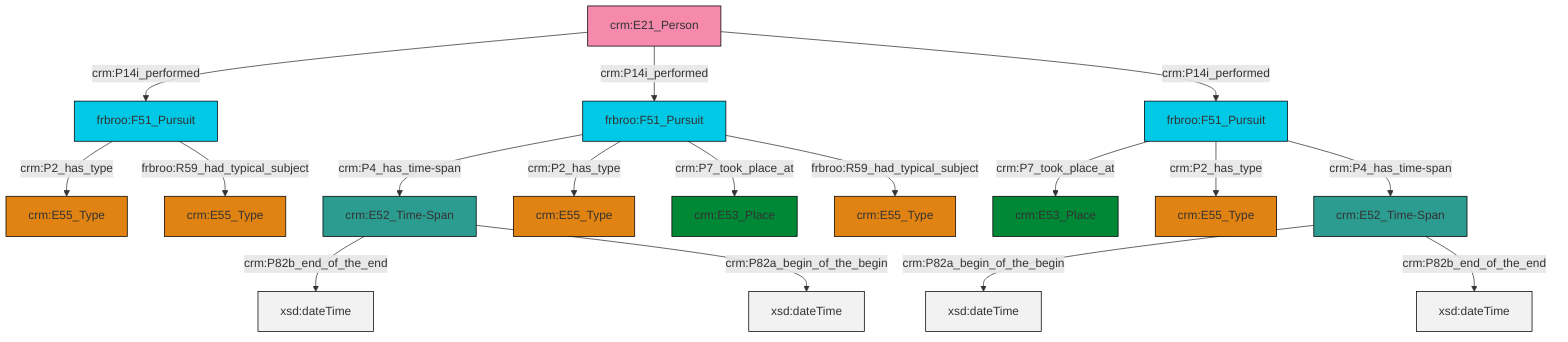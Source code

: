 graph TD
classDef Literal fill:#f2f2f2,stroke:#000000;
classDef CRM_Entity fill:#FFFFFF,stroke:#000000;
classDef Temporal_Entity fill:#00C9E6, stroke:#000000;
classDef Type fill:#E18312, stroke:#000000;
classDef Time-Span fill:#2C9C91, stroke:#000000;
classDef Appellation fill:#FFEB7F, stroke:#000000;
classDef Place fill:#008836, stroke:#000000;
classDef Persistent_Item fill:#B266B2, stroke:#000000;
classDef Conceptual_Object fill:#FFD700, stroke:#000000;
classDef Physical_Thing fill:#D2B48C, stroke:#000000;
classDef Actor fill:#f58aad, stroke:#000000;
classDef PC_Classes fill:#4ce600, stroke:#000000;
classDef Multi fill:#cccccc,stroke:#000000;

0["crm:E52_Time-Span"]:::Time-Span -->|crm:P82a_begin_of_the_begin| 1[xsd:dateTime]:::Literal
2["crm:E21_Person"]:::Actor -->|crm:P14i_performed| 3["frbroo:F51_Pursuit"]:::Temporal_Entity
7["frbroo:F51_Pursuit"]:::Temporal_Entity -->|crm:P7_took_place_at| 8["crm:E53_Place"]:::Place
9["frbroo:F51_Pursuit"]:::Temporal_Entity -->|crm:P4_has_time-span| 10["crm:E52_Time-Span"]:::Time-Span
10["crm:E52_Time-Span"]:::Time-Span -->|crm:P82b_end_of_the_end| 14[xsd:dateTime]:::Literal
2["crm:E21_Person"]:::Actor -->|crm:P14i_performed| 9["frbroo:F51_Pursuit"]:::Temporal_Entity
9["frbroo:F51_Pursuit"]:::Temporal_Entity -->|crm:P2_has_type| 17["crm:E55_Type"]:::Type
2["crm:E21_Person"]:::Actor -->|crm:P14i_performed| 7["frbroo:F51_Pursuit"]:::Temporal_Entity
3["frbroo:F51_Pursuit"]:::Temporal_Entity -->|crm:P2_has_type| 5["crm:E55_Type"]:::Type
9["frbroo:F51_Pursuit"]:::Temporal_Entity -->|crm:P7_took_place_at| 20["crm:E53_Place"]:::Place
7["frbroo:F51_Pursuit"]:::Temporal_Entity -->|crm:P2_has_type| 21["crm:E55_Type"]:::Type
3["frbroo:F51_Pursuit"]:::Temporal_Entity -->|frbroo:R59_had_typical_subject| 22["crm:E55_Type"]:::Type
10["crm:E52_Time-Span"]:::Time-Span -->|crm:P82a_begin_of_the_begin| 23[xsd:dateTime]:::Literal
9["frbroo:F51_Pursuit"]:::Temporal_Entity -->|frbroo:R59_had_typical_subject| 12["crm:E55_Type"]:::Type
7["frbroo:F51_Pursuit"]:::Temporal_Entity -->|crm:P4_has_time-span| 0["crm:E52_Time-Span"]:::Time-Span
0["crm:E52_Time-Span"]:::Time-Span -->|crm:P82b_end_of_the_end| 32[xsd:dateTime]:::Literal